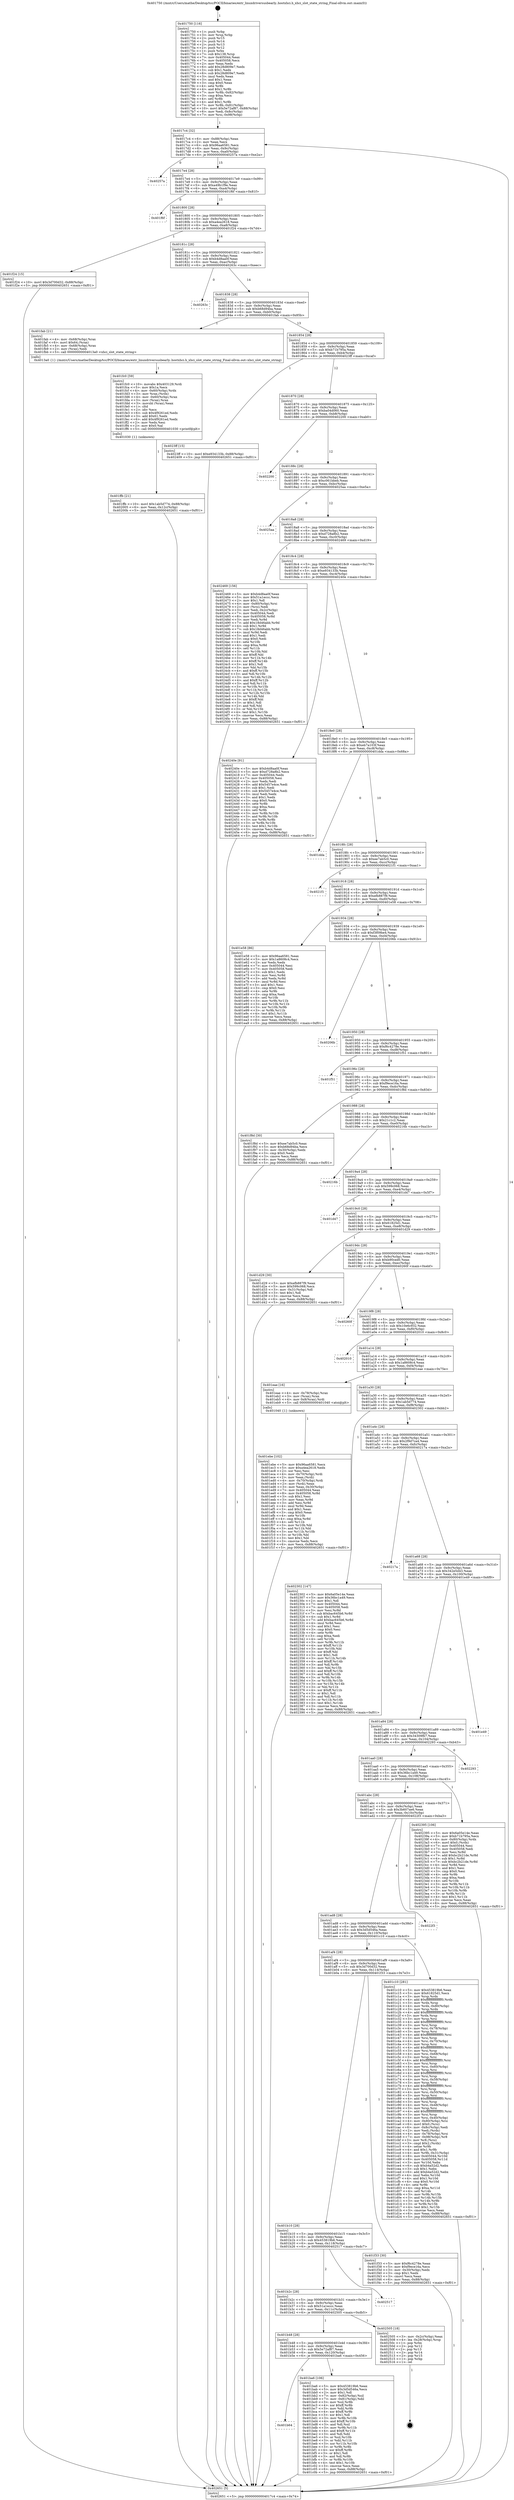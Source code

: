 digraph "0x401750" {
  label = "0x401750 (/mnt/c/Users/mathe/Desktop/tcc/POCII/binaries/extr_linuxdriversusbearly..hostxhci.h_xhci_slot_state_string_Final-ollvm.out::main(0))"
  labelloc = "t"
  node[shape=record]

  Entry [label="",width=0.3,height=0.3,shape=circle,fillcolor=black,style=filled]
  "0x4017c4" [label="{
     0x4017c4 [32]\l
     | [instrs]\l
     &nbsp;&nbsp;0x4017c4 \<+6\>: mov -0x88(%rbp),%eax\l
     &nbsp;&nbsp;0x4017ca \<+2\>: mov %eax,%ecx\l
     &nbsp;&nbsp;0x4017cc \<+6\>: sub $0x96aa6581,%ecx\l
     &nbsp;&nbsp;0x4017d2 \<+6\>: mov %eax,-0x9c(%rbp)\l
     &nbsp;&nbsp;0x4017d8 \<+6\>: mov %ecx,-0xa0(%rbp)\l
     &nbsp;&nbsp;0x4017de \<+6\>: je 000000000040257a \<main+0xe2a\>\l
  }"]
  "0x40257a" [label="{
     0x40257a\l
  }", style=dashed]
  "0x4017e4" [label="{
     0x4017e4 [28]\l
     | [instrs]\l
     &nbsp;&nbsp;0x4017e4 \<+5\>: jmp 00000000004017e9 \<main+0x99\>\l
     &nbsp;&nbsp;0x4017e9 \<+6\>: mov -0x9c(%rbp),%eax\l
     &nbsp;&nbsp;0x4017ef \<+5\>: sub $0xa49b1f9e,%eax\l
     &nbsp;&nbsp;0x4017f4 \<+6\>: mov %eax,-0xa4(%rbp)\l
     &nbsp;&nbsp;0x4017fa \<+6\>: je 0000000000401f6f \<main+0x81f\>\l
  }"]
  Exit [label="",width=0.3,height=0.3,shape=circle,fillcolor=black,style=filled,peripheries=2]
  "0x401f6f" [label="{
     0x401f6f\l
  }", style=dashed]
  "0x401800" [label="{
     0x401800 [28]\l
     | [instrs]\l
     &nbsp;&nbsp;0x401800 \<+5\>: jmp 0000000000401805 \<main+0xb5\>\l
     &nbsp;&nbsp;0x401805 \<+6\>: mov -0x9c(%rbp),%eax\l
     &nbsp;&nbsp;0x40180b \<+5\>: sub $0xa4ea2618,%eax\l
     &nbsp;&nbsp;0x401810 \<+6\>: mov %eax,-0xa8(%rbp)\l
     &nbsp;&nbsp;0x401816 \<+6\>: je 0000000000401f24 \<main+0x7d4\>\l
  }"]
  "0x401ffb" [label="{
     0x401ffb [21]\l
     | [instrs]\l
     &nbsp;&nbsp;0x401ffb \<+10\>: movl $0x1ab5d774,-0x88(%rbp)\l
     &nbsp;&nbsp;0x402005 \<+6\>: mov %eax,-0x12c(%rbp)\l
     &nbsp;&nbsp;0x40200b \<+5\>: jmp 0000000000402651 \<main+0xf01\>\l
  }"]
  "0x401f24" [label="{
     0x401f24 [15]\l
     | [instrs]\l
     &nbsp;&nbsp;0x401f24 \<+10\>: movl $0x3d700d32,-0x88(%rbp)\l
     &nbsp;&nbsp;0x401f2e \<+5\>: jmp 0000000000402651 \<main+0xf01\>\l
  }"]
  "0x40181c" [label="{
     0x40181c [28]\l
     | [instrs]\l
     &nbsp;&nbsp;0x40181c \<+5\>: jmp 0000000000401821 \<main+0xd1\>\l
     &nbsp;&nbsp;0x401821 \<+6\>: mov -0x9c(%rbp),%eax\l
     &nbsp;&nbsp;0x401827 \<+5\>: sub $0xb4d8aa0f,%eax\l
     &nbsp;&nbsp;0x40182c \<+6\>: mov %eax,-0xac(%rbp)\l
     &nbsp;&nbsp;0x401832 \<+6\>: je 000000000040263c \<main+0xeec\>\l
  }"]
  "0x401fc0" [label="{
     0x401fc0 [59]\l
     | [instrs]\l
     &nbsp;&nbsp;0x401fc0 \<+10\>: movabs $0x403129,%rdi\l
     &nbsp;&nbsp;0x401fca \<+5\>: mov $0x1a,%ecx\l
     &nbsp;&nbsp;0x401fcf \<+4\>: mov -0x60(%rbp),%rdx\l
     &nbsp;&nbsp;0x401fd3 \<+3\>: mov %rax,(%rdx)\l
     &nbsp;&nbsp;0x401fd6 \<+4\>: mov -0x60(%rbp),%rax\l
     &nbsp;&nbsp;0x401fda \<+3\>: mov (%rax),%rax\l
     &nbsp;&nbsp;0x401fdd \<+3\>: movsbl (%rax),%eax\l
     &nbsp;&nbsp;0x401fe0 \<+1\>: cltd\l
     &nbsp;&nbsp;0x401fe1 \<+2\>: idiv %ecx\l
     &nbsp;&nbsp;0x401fe3 \<+6\>: sub $0x4f9261ed,%edx\l
     &nbsp;&nbsp;0x401fe9 \<+3\>: add $0x61,%edx\l
     &nbsp;&nbsp;0x401fec \<+6\>: add $0x4f9261ed,%edx\l
     &nbsp;&nbsp;0x401ff2 \<+2\>: mov %edx,%esi\l
     &nbsp;&nbsp;0x401ff4 \<+2\>: mov $0x0,%al\l
     &nbsp;&nbsp;0x401ff6 \<+5\>: call 0000000000401030 \<printf@plt\>\l
     | [calls]\l
     &nbsp;&nbsp;0x401030 \{1\} (unknown)\l
  }"]
  "0x40263c" [label="{
     0x40263c\l
  }", style=dashed]
  "0x401838" [label="{
     0x401838 [28]\l
     | [instrs]\l
     &nbsp;&nbsp;0x401838 \<+5\>: jmp 000000000040183d \<main+0xed\>\l
     &nbsp;&nbsp;0x40183d \<+6\>: mov -0x9c(%rbp),%eax\l
     &nbsp;&nbsp;0x401843 \<+5\>: sub $0xb68d94ba,%eax\l
     &nbsp;&nbsp;0x401848 \<+6\>: mov %eax,-0xb0(%rbp)\l
     &nbsp;&nbsp;0x40184e \<+6\>: je 0000000000401fab \<main+0x85b\>\l
  }"]
  "0x401ebe" [label="{
     0x401ebe [102]\l
     | [instrs]\l
     &nbsp;&nbsp;0x401ebe \<+5\>: mov $0x96aa6581,%ecx\l
     &nbsp;&nbsp;0x401ec3 \<+5\>: mov $0xa4ea2618,%edx\l
     &nbsp;&nbsp;0x401ec8 \<+2\>: xor %esi,%esi\l
     &nbsp;&nbsp;0x401eca \<+4\>: mov -0x70(%rbp),%rdi\l
     &nbsp;&nbsp;0x401ece \<+2\>: mov %eax,(%rdi)\l
     &nbsp;&nbsp;0x401ed0 \<+4\>: mov -0x70(%rbp),%rdi\l
     &nbsp;&nbsp;0x401ed4 \<+2\>: mov (%rdi),%eax\l
     &nbsp;&nbsp;0x401ed6 \<+3\>: mov %eax,-0x30(%rbp)\l
     &nbsp;&nbsp;0x401ed9 \<+7\>: mov 0x405044,%eax\l
     &nbsp;&nbsp;0x401ee0 \<+8\>: mov 0x405058,%r8d\l
     &nbsp;&nbsp;0x401ee8 \<+3\>: sub $0x1,%esi\l
     &nbsp;&nbsp;0x401eeb \<+3\>: mov %eax,%r9d\l
     &nbsp;&nbsp;0x401eee \<+3\>: add %esi,%r9d\l
     &nbsp;&nbsp;0x401ef1 \<+4\>: imul %r9d,%eax\l
     &nbsp;&nbsp;0x401ef5 \<+3\>: and $0x1,%eax\l
     &nbsp;&nbsp;0x401ef8 \<+3\>: cmp $0x0,%eax\l
     &nbsp;&nbsp;0x401efb \<+4\>: sete %r10b\l
     &nbsp;&nbsp;0x401eff \<+4\>: cmp $0xa,%r8d\l
     &nbsp;&nbsp;0x401f03 \<+4\>: setl %r11b\l
     &nbsp;&nbsp;0x401f07 \<+3\>: mov %r10b,%bl\l
     &nbsp;&nbsp;0x401f0a \<+3\>: and %r11b,%bl\l
     &nbsp;&nbsp;0x401f0d \<+3\>: xor %r11b,%r10b\l
     &nbsp;&nbsp;0x401f10 \<+3\>: or %r10b,%bl\l
     &nbsp;&nbsp;0x401f13 \<+3\>: test $0x1,%bl\l
     &nbsp;&nbsp;0x401f16 \<+3\>: cmovne %edx,%ecx\l
     &nbsp;&nbsp;0x401f19 \<+6\>: mov %ecx,-0x88(%rbp)\l
     &nbsp;&nbsp;0x401f1f \<+5\>: jmp 0000000000402651 \<main+0xf01\>\l
  }"]
  "0x401fab" [label="{
     0x401fab [21]\l
     | [instrs]\l
     &nbsp;&nbsp;0x401fab \<+4\>: mov -0x68(%rbp),%rax\l
     &nbsp;&nbsp;0x401faf \<+6\>: movl $0x64,(%rax)\l
     &nbsp;&nbsp;0x401fb5 \<+4\>: mov -0x68(%rbp),%rax\l
     &nbsp;&nbsp;0x401fb9 \<+2\>: mov (%rax),%edi\l
     &nbsp;&nbsp;0x401fbb \<+5\>: call 00000000004013a0 \<xhci_slot_state_string\>\l
     | [calls]\l
     &nbsp;&nbsp;0x4013a0 \{1\} (/mnt/c/Users/mathe/Desktop/tcc/POCII/binaries/extr_linuxdriversusbearly..hostxhci.h_xhci_slot_state_string_Final-ollvm.out::xhci_slot_state_string)\l
  }"]
  "0x401854" [label="{
     0x401854 [28]\l
     | [instrs]\l
     &nbsp;&nbsp;0x401854 \<+5\>: jmp 0000000000401859 \<main+0x109\>\l
     &nbsp;&nbsp;0x401859 \<+6\>: mov -0x9c(%rbp),%eax\l
     &nbsp;&nbsp;0x40185f \<+5\>: sub $0xb71b795a,%eax\l
     &nbsp;&nbsp;0x401864 \<+6\>: mov %eax,-0xb4(%rbp)\l
     &nbsp;&nbsp;0x40186a \<+6\>: je 00000000004023ff \<main+0xcaf\>\l
  }"]
  "0x401750" [label="{
     0x401750 [116]\l
     | [instrs]\l
     &nbsp;&nbsp;0x401750 \<+1\>: push %rbp\l
     &nbsp;&nbsp;0x401751 \<+3\>: mov %rsp,%rbp\l
     &nbsp;&nbsp;0x401754 \<+2\>: push %r15\l
     &nbsp;&nbsp;0x401756 \<+2\>: push %r14\l
     &nbsp;&nbsp;0x401758 \<+2\>: push %r13\l
     &nbsp;&nbsp;0x40175a \<+2\>: push %r12\l
     &nbsp;&nbsp;0x40175c \<+1\>: push %rbx\l
     &nbsp;&nbsp;0x40175d \<+7\>: sub $0x138,%rsp\l
     &nbsp;&nbsp;0x401764 \<+7\>: mov 0x405044,%eax\l
     &nbsp;&nbsp;0x40176b \<+7\>: mov 0x405058,%ecx\l
     &nbsp;&nbsp;0x401772 \<+2\>: mov %eax,%edx\l
     &nbsp;&nbsp;0x401774 \<+6\>: add $0x28d809e7,%edx\l
     &nbsp;&nbsp;0x40177a \<+3\>: sub $0x1,%edx\l
     &nbsp;&nbsp;0x40177d \<+6\>: sub $0x28d809e7,%edx\l
     &nbsp;&nbsp;0x401783 \<+3\>: imul %edx,%eax\l
     &nbsp;&nbsp;0x401786 \<+3\>: and $0x1,%eax\l
     &nbsp;&nbsp;0x401789 \<+3\>: cmp $0x0,%eax\l
     &nbsp;&nbsp;0x40178c \<+4\>: sete %r8b\l
     &nbsp;&nbsp;0x401790 \<+4\>: and $0x1,%r8b\l
     &nbsp;&nbsp;0x401794 \<+7\>: mov %r8b,-0x82(%rbp)\l
     &nbsp;&nbsp;0x40179b \<+3\>: cmp $0xa,%ecx\l
     &nbsp;&nbsp;0x40179e \<+4\>: setl %r8b\l
     &nbsp;&nbsp;0x4017a2 \<+4\>: and $0x1,%r8b\l
     &nbsp;&nbsp;0x4017a6 \<+7\>: mov %r8b,-0x81(%rbp)\l
     &nbsp;&nbsp;0x4017ad \<+10\>: movl $0x5e72af87,-0x88(%rbp)\l
     &nbsp;&nbsp;0x4017b7 \<+6\>: mov %edi,-0x8c(%rbp)\l
     &nbsp;&nbsp;0x4017bd \<+7\>: mov %rsi,-0x98(%rbp)\l
  }"]
  "0x4023ff" [label="{
     0x4023ff [15]\l
     | [instrs]\l
     &nbsp;&nbsp;0x4023ff \<+10\>: movl $0xe934133b,-0x88(%rbp)\l
     &nbsp;&nbsp;0x402409 \<+5\>: jmp 0000000000402651 \<main+0xf01\>\l
  }"]
  "0x401870" [label="{
     0x401870 [28]\l
     | [instrs]\l
     &nbsp;&nbsp;0x401870 \<+5\>: jmp 0000000000401875 \<main+0x125\>\l
     &nbsp;&nbsp;0x401875 \<+6\>: mov -0x9c(%rbp),%eax\l
     &nbsp;&nbsp;0x40187b \<+5\>: sub $0xba04d060,%eax\l
     &nbsp;&nbsp;0x401880 \<+6\>: mov %eax,-0xb8(%rbp)\l
     &nbsp;&nbsp;0x401886 \<+6\>: je 0000000000402200 \<main+0xab0\>\l
  }"]
  "0x402651" [label="{
     0x402651 [5]\l
     | [instrs]\l
     &nbsp;&nbsp;0x402651 \<+5\>: jmp 00000000004017c4 \<main+0x74\>\l
  }"]
  "0x402200" [label="{
     0x402200\l
  }", style=dashed]
  "0x40188c" [label="{
     0x40188c [28]\l
     | [instrs]\l
     &nbsp;&nbsp;0x40188c \<+5\>: jmp 0000000000401891 \<main+0x141\>\l
     &nbsp;&nbsp;0x401891 \<+6\>: mov -0x9c(%rbp),%eax\l
     &nbsp;&nbsp;0x401897 \<+5\>: sub $0xc061bbeb,%eax\l
     &nbsp;&nbsp;0x40189c \<+6\>: mov %eax,-0xbc(%rbp)\l
     &nbsp;&nbsp;0x4018a2 \<+6\>: je 00000000004025aa \<main+0xe5a\>\l
  }"]
  "0x401b64" [label="{
     0x401b64\l
  }", style=dashed]
  "0x4025aa" [label="{
     0x4025aa\l
  }", style=dashed]
  "0x4018a8" [label="{
     0x4018a8 [28]\l
     | [instrs]\l
     &nbsp;&nbsp;0x4018a8 \<+5\>: jmp 00000000004018ad \<main+0x15d\>\l
     &nbsp;&nbsp;0x4018ad \<+6\>: mov -0x9c(%rbp),%eax\l
     &nbsp;&nbsp;0x4018b3 \<+5\>: sub $0xd728a8b2,%eax\l
     &nbsp;&nbsp;0x4018b8 \<+6\>: mov %eax,-0xc0(%rbp)\l
     &nbsp;&nbsp;0x4018be \<+6\>: je 0000000000402469 \<main+0xd19\>\l
  }"]
  "0x401ba6" [label="{
     0x401ba6 [106]\l
     | [instrs]\l
     &nbsp;&nbsp;0x401ba6 \<+5\>: mov $0x453819b6,%eax\l
     &nbsp;&nbsp;0x401bab \<+5\>: mov $0x3d5d546a,%ecx\l
     &nbsp;&nbsp;0x401bb0 \<+2\>: mov $0x1,%dl\l
     &nbsp;&nbsp;0x401bb2 \<+7\>: mov -0x82(%rbp),%sil\l
     &nbsp;&nbsp;0x401bb9 \<+7\>: mov -0x81(%rbp),%dil\l
     &nbsp;&nbsp;0x401bc0 \<+3\>: mov %sil,%r8b\l
     &nbsp;&nbsp;0x401bc3 \<+4\>: xor $0xff,%r8b\l
     &nbsp;&nbsp;0x401bc7 \<+3\>: mov %dil,%r9b\l
     &nbsp;&nbsp;0x401bca \<+4\>: xor $0xff,%r9b\l
     &nbsp;&nbsp;0x401bce \<+3\>: xor $0x1,%dl\l
     &nbsp;&nbsp;0x401bd1 \<+3\>: mov %r8b,%r10b\l
     &nbsp;&nbsp;0x401bd4 \<+4\>: and $0xff,%r10b\l
     &nbsp;&nbsp;0x401bd8 \<+3\>: and %dl,%sil\l
     &nbsp;&nbsp;0x401bdb \<+3\>: mov %r9b,%r11b\l
     &nbsp;&nbsp;0x401bde \<+4\>: and $0xff,%r11b\l
     &nbsp;&nbsp;0x401be2 \<+3\>: and %dl,%dil\l
     &nbsp;&nbsp;0x401be5 \<+3\>: or %sil,%r10b\l
     &nbsp;&nbsp;0x401be8 \<+3\>: or %dil,%r11b\l
     &nbsp;&nbsp;0x401beb \<+3\>: xor %r11b,%r10b\l
     &nbsp;&nbsp;0x401bee \<+3\>: or %r9b,%r8b\l
     &nbsp;&nbsp;0x401bf1 \<+4\>: xor $0xff,%r8b\l
     &nbsp;&nbsp;0x401bf5 \<+3\>: or $0x1,%dl\l
     &nbsp;&nbsp;0x401bf8 \<+3\>: and %dl,%r8b\l
     &nbsp;&nbsp;0x401bfb \<+3\>: or %r8b,%r10b\l
     &nbsp;&nbsp;0x401bfe \<+4\>: test $0x1,%r10b\l
     &nbsp;&nbsp;0x401c02 \<+3\>: cmovne %ecx,%eax\l
     &nbsp;&nbsp;0x401c05 \<+6\>: mov %eax,-0x88(%rbp)\l
     &nbsp;&nbsp;0x401c0b \<+5\>: jmp 0000000000402651 \<main+0xf01\>\l
  }"]
  "0x402469" [label="{
     0x402469 [156]\l
     | [instrs]\l
     &nbsp;&nbsp;0x402469 \<+5\>: mov $0xb4d8aa0f,%eax\l
     &nbsp;&nbsp;0x40246e \<+5\>: mov $0x51a1eccc,%ecx\l
     &nbsp;&nbsp;0x402473 \<+2\>: mov $0x1,%dl\l
     &nbsp;&nbsp;0x402475 \<+4\>: mov -0x80(%rbp),%rsi\l
     &nbsp;&nbsp;0x402479 \<+2\>: mov (%rsi),%edi\l
     &nbsp;&nbsp;0x40247b \<+3\>: mov %edi,-0x2c(%rbp)\l
     &nbsp;&nbsp;0x40247e \<+7\>: mov 0x405044,%edi\l
     &nbsp;&nbsp;0x402485 \<+8\>: mov 0x405058,%r8d\l
     &nbsp;&nbsp;0x40248d \<+3\>: mov %edi,%r9d\l
     &nbsp;&nbsp;0x402490 \<+7\>: add $0x18d46abb,%r9d\l
     &nbsp;&nbsp;0x402497 \<+4\>: sub $0x1,%r9d\l
     &nbsp;&nbsp;0x40249b \<+7\>: sub $0x18d46abb,%r9d\l
     &nbsp;&nbsp;0x4024a2 \<+4\>: imul %r9d,%edi\l
     &nbsp;&nbsp;0x4024a6 \<+3\>: and $0x1,%edi\l
     &nbsp;&nbsp;0x4024a9 \<+3\>: cmp $0x0,%edi\l
     &nbsp;&nbsp;0x4024ac \<+4\>: sete %r10b\l
     &nbsp;&nbsp;0x4024b0 \<+4\>: cmp $0xa,%r8d\l
     &nbsp;&nbsp;0x4024b4 \<+4\>: setl %r11b\l
     &nbsp;&nbsp;0x4024b8 \<+3\>: mov %r10b,%bl\l
     &nbsp;&nbsp;0x4024bb \<+3\>: xor $0xff,%bl\l
     &nbsp;&nbsp;0x4024be \<+3\>: mov %r11b,%r14b\l
     &nbsp;&nbsp;0x4024c1 \<+4\>: xor $0xff,%r14b\l
     &nbsp;&nbsp;0x4024c5 \<+3\>: xor $0x1,%dl\l
     &nbsp;&nbsp;0x4024c8 \<+3\>: mov %bl,%r15b\l
     &nbsp;&nbsp;0x4024cb \<+4\>: and $0xff,%r15b\l
     &nbsp;&nbsp;0x4024cf \<+3\>: and %dl,%r10b\l
     &nbsp;&nbsp;0x4024d2 \<+3\>: mov %r14b,%r12b\l
     &nbsp;&nbsp;0x4024d5 \<+4\>: and $0xff,%r12b\l
     &nbsp;&nbsp;0x4024d9 \<+3\>: and %dl,%r11b\l
     &nbsp;&nbsp;0x4024dc \<+3\>: or %r10b,%r15b\l
     &nbsp;&nbsp;0x4024df \<+3\>: or %r11b,%r12b\l
     &nbsp;&nbsp;0x4024e2 \<+3\>: xor %r12b,%r15b\l
     &nbsp;&nbsp;0x4024e5 \<+3\>: or %r14b,%bl\l
     &nbsp;&nbsp;0x4024e8 \<+3\>: xor $0xff,%bl\l
     &nbsp;&nbsp;0x4024eb \<+3\>: or $0x1,%dl\l
     &nbsp;&nbsp;0x4024ee \<+2\>: and %dl,%bl\l
     &nbsp;&nbsp;0x4024f0 \<+3\>: or %bl,%r15b\l
     &nbsp;&nbsp;0x4024f3 \<+4\>: test $0x1,%r15b\l
     &nbsp;&nbsp;0x4024f7 \<+3\>: cmovne %ecx,%eax\l
     &nbsp;&nbsp;0x4024fa \<+6\>: mov %eax,-0x88(%rbp)\l
     &nbsp;&nbsp;0x402500 \<+5\>: jmp 0000000000402651 \<main+0xf01\>\l
  }"]
  "0x4018c4" [label="{
     0x4018c4 [28]\l
     | [instrs]\l
     &nbsp;&nbsp;0x4018c4 \<+5\>: jmp 00000000004018c9 \<main+0x179\>\l
     &nbsp;&nbsp;0x4018c9 \<+6\>: mov -0x9c(%rbp),%eax\l
     &nbsp;&nbsp;0x4018cf \<+5\>: sub $0xe934133b,%eax\l
     &nbsp;&nbsp;0x4018d4 \<+6\>: mov %eax,-0xc4(%rbp)\l
     &nbsp;&nbsp;0x4018da \<+6\>: je 000000000040240e \<main+0xcbe\>\l
  }"]
  "0x401b48" [label="{
     0x401b48 [28]\l
     | [instrs]\l
     &nbsp;&nbsp;0x401b48 \<+5\>: jmp 0000000000401b4d \<main+0x3fd\>\l
     &nbsp;&nbsp;0x401b4d \<+6\>: mov -0x9c(%rbp),%eax\l
     &nbsp;&nbsp;0x401b53 \<+5\>: sub $0x5e72af87,%eax\l
     &nbsp;&nbsp;0x401b58 \<+6\>: mov %eax,-0x120(%rbp)\l
     &nbsp;&nbsp;0x401b5e \<+6\>: je 0000000000401ba6 \<main+0x456\>\l
  }"]
  "0x40240e" [label="{
     0x40240e [91]\l
     | [instrs]\l
     &nbsp;&nbsp;0x40240e \<+5\>: mov $0xb4d8aa0f,%eax\l
     &nbsp;&nbsp;0x402413 \<+5\>: mov $0xd728a8b2,%ecx\l
     &nbsp;&nbsp;0x402418 \<+7\>: mov 0x405044,%edx\l
     &nbsp;&nbsp;0x40241f \<+7\>: mov 0x405058,%esi\l
     &nbsp;&nbsp;0x402426 \<+2\>: mov %edx,%edi\l
     &nbsp;&nbsp;0x402428 \<+6\>: add $0x5457e4ce,%edi\l
     &nbsp;&nbsp;0x40242e \<+3\>: sub $0x1,%edi\l
     &nbsp;&nbsp;0x402431 \<+6\>: sub $0x5457e4ce,%edi\l
     &nbsp;&nbsp;0x402437 \<+3\>: imul %edi,%edx\l
     &nbsp;&nbsp;0x40243a \<+3\>: and $0x1,%edx\l
     &nbsp;&nbsp;0x40243d \<+3\>: cmp $0x0,%edx\l
     &nbsp;&nbsp;0x402440 \<+4\>: sete %r8b\l
     &nbsp;&nbsp;0x402444 \<+3\>: cmp $0xa,%esi\l
     &nbsp;&nbsp;0x402447 \<+4\>: setl %r9b\l
     &nbsp;&nbsp;0x40244b \<+3\>: mov %r8b,%r10b\l
     &nbsp;&nbsp;0x40244e \<+3\>: and %r9b,%r10b\l
     &nbsp;&nbsp;0x402451 \<+3\>: xor %r9b,%r8b\l
     &nbsp;&nbsp;0x402454 \<+3\>: or %r8b,%r10b\l
     &nbsp;&nbsp;0x402457 \<+4\>: test $0x1,%r10b\l
     &nbsp;&nbsp;0x40245b \<+3\>: cmovne %ecx,%eax\l
     &nbsp;&nbsp;0x40245e \<+6\>: mov %eax,-0x88(%rbp)\l
     &nbsp;&nbsp;0x402464 \<+5\>: jmp 0000000000402651 \<main+0xf01\>\l
  }"]
  "0x4018e0" [label="{
     0x4018e0 [28]\l
     | [instrs]\l
     &nbsp;&nbsp;0x4018e0 \<+5\>: jmp 00000000004018e5 \<main+0x195\>\l
     &nbsp;&nbsp;0x4018e5 \<+6\>: mov -0x9c(%rbp),%eax\l
     &nbsp;&nbsp;0x4018eb \<+5\>: sub $0xeb7a103f,%eax\l
     &nbsp;&nbsp;0x4018f0 \<+6\>: mov %eax,-0xc8(%rbp)\l
     &nbsp;&nbsp;0x4018f6 \<+6\>: je 0000000000401dda \<main+0x68a\>\l
  }"]
  "0x402505" [label="{
     0x402505 [18]\l
     | [instrs]\l
     &nbsp;&nbsp;0x402505 \<+3\>: mov -0x2c(%rbp),%eax\l
     &nbsp;&nbsp;0x402508 \<+4\>: lea -0x28(%rbp),%rsp\l
     &nbsp;&nbsp;0x40250c \<+1\>: pop %rbx\l
     &nbsp;&nbsp;0x40250d \<+2\>: pop %r12\l
     &nbsp;&nbsp;0x40250f \<+2\>: pop %r13\l
     &nbsp;&nbsp;0x402511 \<+2\>: pop %r14\l
     &nbsp;&nbsp;0x402513 \<+2\>: pop %r15\l
     &nbsp;&nbsp;0x402515 \<+1\>: pop %rbp\l
     &nbsp;&nbsp;0x402516 \<+1\>: ret\l
  }"]
  "0x401dda" [label="{
     0x401dda\l
  }", style=dashed]
  "0x4018fc" [label="{
     0x4018fc [28]\l
     | [instrs]\l
     &nbsp;&nbsp;0x4018fc \<+5\>: jmp 0000000000401901 \<main+0x1b1\>\l
     &nbsp;&nbsp;0x401901 \<+6\>: mov -0x9c(%rbp),%eax\l
     &nbsp;&nbsp;0x401907 \<+5\>: sub $0xee7ab5c0,%eax\l
     &nbsp;&nbsp;0x40190c \<+6\>: mov %eax,-0xcc(%rbp)\l
     &nbsp;&nbsp;0x401912 \<+6\>: je 00000000004021f1 \<main+0xaa1\>\l
  }"]
  "0x401b2c" [label="{
     0x401b2c [28]\l
     | [instrs]\l
     &nbsp;&nbsp;0x401b2c \<+5\>: jmp 0000000000401b31 \<main+0x3e1\>\l
     &nbsp;&nbsp;0x401b31 \<+6\>: mov -0x9c(%rbp),%eax\l
     &nbsp;&nbsp;0x401b37 \<+5\>: sub $0x51a1eccc,%eax\l
     &nbsp;&nbsp;0x401b3c \<+6\>: mov %eax,-0x11c(%rbp)\l
     &nbsp;&nbsp;0x401b42 \<+6\>: je 0000000000402505 \<main+0xdb5\>\l
  }"]
  "0x4021f1" [label="{
     0x4021f1\l
  }", style=dashed]
  "0x401918" [label="{
     0x401918 [28]\l
     | [instrs]\l
     &nbsp;&nbsp;0x401918 \<+5\>: jmp 000000000040191d \<main+0x1cd\>\l
     &nbsp;&nbsp;0x40191d \<+6\>: mov -0x9c(%rbp),%eax\l
     &nbsp;&nbsp;0x401923 \<+5\>: sub $0xefb887f9,%eax\l
     &nbsp;&nbsp;0x401928 \<+6\>: mov %eax,-0xd0(%rbp)\l
     &nbsp;&nbsp;0x40192e \<+6\>: je 0000000000401e58 \<main+0x708\>\l
  }"]
  "0x402517" [label="{
     0x402517\l
  }", style=dashed]
  "0x401e58" [label="{
     0x401e58 [86]\l
     | [instrs]\l
     &nbsp;&nbsp;0x401e58 \<+5\>: mov $0x96aa6581,%eax\l
     &nbsp;&nbsp;0x401e5d \<+5\>: mov $0x1a8608c4,%ecx\l
     &nbsp;&nbsp;0x401e62 \<+2\>: xor %edx,%edx\l
     &nbsp;&nbsp;0x401e64 \<+7\>: mov 0x405044,%esi\l
     &nbsp;&nbsp;0x401e6b \<+7\>: mov 0x405058,%edi\l
     &nbsp;&nbsp;0x401e72 \<+3\>: sub $0x1,%edx\l
     &nbsp;&nbsp;0x401e75 \<+3\>: mov %esi,%r8d\l
     &nbsp;&nbsp;0x401e78 \<+3\>: add %edx,%r8d\l
     &nbsp;&nbsp;0x401e7b \<+4\>: imul %r8d,%esi\l
     &nbsp;&nbsp;0x401e7f \<+3\>: and $0x1,%esi\l
     &nbsp;&nbsp;0x401e82 \<+3\>: cmp $0x0,%esi\l
     &nbsp;&nbsp;0x401e85 \<+4\>: sete %r9b\l
     &nbsp;&nbsp;0x401e89 \<+3\>: cmp $0xa,%edi\l
     &nbsp;&nbsp;0x401e8c \<+4\>: setl %r10b\l
     &nbsp;&nbsp;0x401e90 \<+3\>: mov %r9b,%r11b\l
     &nbsp;&nbsp;0x401e93 \<+3\>: and %r10b,%r11b\l
     &nbsp;&nbsp;0x401e96 \<+3\>: xor %r10b,%r9b\l
     &nbsp;&nbsp;0x401e99 \<+3\>: or %r9b,%r11b\l
     &nbsp;&nbsp;0x401e9c \<+4\>: test $0x1,%r11b\l
     &nbsp;&nbsp;0x401ea0 \<+3\>: cmovne %ecx,%eax\l
     &nbsp;&nbsp;0x401ea3 \<+6\>: mov %eax,-0x88(%rbp)\l
     &nbsp;&nbsp;0x401ea9 \<+5\>: jmp 0000000000402651 \<main+0xf01\>\l
  }"]
  "0x401934" [label="{
     0x401934 [28]\l
     | [instrs]\l
     &nbsp;&nbsp;0x401934 \<+5\>: jmp 0000000000401939 \<main+0x1e9\>\l
     &nbsp;&nbsp;0x401939 \<+6\>: mov -0x9c(%rbp),%eax\l
     &nbsp;&nbsp;0x40193f \<+5\>: sub $0xf3f09be4,%eax\l
     &nbsp;&nbsp;0x401944 \<+6\>: mov %eax,-0xd4(%rbp)\l
     &nbsp;&nbsp;0x40194a \<+6\>: je 000000000040206b \<main+0x91b\>\l
  }"]
  "0x401b10" [label="{
     0x401b10 [28]\l
     | [instrs]\l
     &nbsp;&nbsp;0x401b10 \<+5\>: jmp 0000000000401b15 \<main+0x3c5\>\l
     &nbsp;&nbsp;0x401b15 \<+6\>: mov -0x9c(%rbp),%eax\l
     &nbsp;&nbsp;0x401b1b \<+5\>: sub $0x453819b6,%eax\l
     &nbsp;&nbsp;0x401b20 \<+6\>: mov %eax,-0x118(%rbp)\l
     &nbsp;&nbsp;0x401b26 \<+6\>: je 0000000000402517 \<main+0xdc7\>\l
  }"]
  "0x40206b" [label="{
     0x40206b\l
  }", style=dashed]
  "0x401950" [label="{
     0x401950 [28]\l
     | [instrs]\l
     &nbsp;&nbsp;0x401950 \<+5\>: jmp 0000000000401955 \<main+0x205\>\l
     &nbsp;&nbsp;0x401955 \<+6\>: mov -0x9c(%rbp),%eax\l
     &nbsp;&nbsp;0x40195b \<+5\>: sub $0xf6c4278e,%eax\l
     &nbsp;&nbsp;0x401960 \<+6\>: mov %eax,-0xd8(%rbp)\l
     &nbsp;&nbsp;0x401966 \<+6\>: je 0000000000401f51 \<main+0x801\>\l
  }"]
  "0x401f33" [label="{
     0x401f33 [30]\l
     | [instrs]\l
     &nbsp;&nbsp;0x401f33 \<+5\>: mov $0xf6c4278e,%eax\l
     &nbsp;&nbsp;0x401f38 \<+5\>: mov $0xf9ece16a,%ecx\l
     &nbsp;&nbsp;0x401f3d \<+3\>: mov -0x30(%rbp),%edx\l
     &nbsp;&nbsp;0x401f40 \<+3\>: cmp $0x1,%edx\l
     &nbsp;&nbsp;0x401f43 \<+3\>: cmovl %ecx,%eax\l
     &nbsp;&nbsp;0x401f46 \<+6\>: mov %eax,-0x88(%rbp)\l
     &nbsp;&nbsp;0x401f4c \<+5\>: jmp 0000000000402651 \<main+0xf01\>\l
  }"]
  "0x401f51" [label="{
     0x401f51\l
  }", style=dashed]
  "0x40196c" [label="{
     0x40196c [28]\l
     | [instrs]\l
     &nbsp;&nbsp;0x40196c \<+5\>: jmp 0000000000401971 \<main+0x221\>\l
     &nbsp;&nbsp;0x401971 \<+6\>: mov -0x9c(%rbp),%eax\l
     &nbsp;&nbsp;0x401977 \<+5\>: sub $0xf9ece16a,%eax\l
     &nbsp;&nbsp;0x40197c \<+6\>: mov %eax,-0xdc(%rbp)\l
     &nbsp;&nbsp;0x401982 \<+6\>: je 0000000000401f8d \<main+0x83d\>\l
  }"]
  "0x401af4" [label="{
     0x401af4 [28]\l
     | [instrs]\l
     &nbsp;&nbsp;0x401af4 \<+5\>: jmp 0000000000401af9 \<main+0x3a9\>\l
     &nbsp;&nbsp;0x401af9 \<+6\>: mov -0x9c(%rbp),%eax\l
     &nbsp;&nbsp;0x401aff \<+5\>: sub $0x3d700d32,%eax\l
     &nbsp;&nbsp;0x401b04 \<+6\>: mov %eax,-0x114(%rbp)\l
     &nbsp;&nbsp;0x401b0a \<+6\>: je 0000000000401f33 \<main+0x7e3\>\l
  }"]
  "0x401f8d" [label="{
     0x401f8d [30]\l
     | [instrs]\l
     &nbsp;&nbsp;0x401f8d \<+5\>: mov $0xee7ab5c0,%eax\l
     &nbsp;&nbsp;0x401f92 \<+5\>: mov $0xb68d94ba,%ecx\l
     &nbsp;&nbsp;0x401f97 \<+3\>: mov -0x30(%rbp),%edx\l
     &nbsp;&nbsp;0x401f9a \<+3\>: cmp $0x0,%edx\l
     &nbsp;&nbsp;0x401f9d \<+3\>: cmove %ecx,%eax\l
     &nbsp;&nbsp;0x401fa0 \<+6\>: mov %eax,-0x88(%rbp)\l
     &nbsp;&nbsp;0x401fa6 \<+5\>: jmp 0000000000402651 \<main+0xf01\>\l
  }"]
  "0x401988" [label="{
     0x401988 [28]\l
     | [instrs]\l
     &nbsp;&nbsp;0x401988 \<+5\>: jmp 000000000040198d \<main+0x23d\>\l
     &nbsp;&nbsp;0x40198d \<+6\>: mov -0x9c(%rbp),%eax\l
     &nbsp;&nbsp;0x401993 \<+5\>: sub $0x21c1c2,%eax\l
     &nbsp;&nbsp;0x401998 \<+6\>: mov %eax,-0xe0(%rbp)\l
     &nbsp;&nbsp;0x40199e \<+6\>: je 000000000040216b \<main+0xa1b\>\l
  }"]
  "0x401c10" [label="{
     0x401c10 [281]\l
     | [instrs]\l
     &nbsp;&nbsp;0x401c10 \<+5\>: mov $0x453819b6,%eax\l
     &nbsp;&nbsp;0x401c15 \<+5\>: mov $0x61825d1,%ecx\l
     &nbsp;&nbsp;0x401c1a \<+3\>: mov %rsp,%rdx\l
     &nbsp;&nbsp;0x401c1d \<+4\>: add $0xfffffffffffffff0,%rdx\l
     &nbsp;&nbsp;0x401c21 \<+3\>: mov %rdx,%rsp\l
     &nbsp;&nbsp;0x401c24 \<+4\>: mov %rdx,-0x80(%rbp)\l
     &nbsp;&nbsp;0x401c28 \<+3\>: mov %rsp,%rdx\l
     &nbsp;&nbsp;0x401c2b \<+4\>: add $0xfffffffffffffff0,%rdx\l
     &nbsp;&nbsp;0x401c2f \<+3\>: mov %rdx,%rsp\l
     &nbsp;&nbsp;0x401c32 \<+3\>: mov %rsp,%rsi\l
     &nbsp;&nbsp;0x401c35 \<+4\>: add $0xfffffffffffffff0,%rsi\l
     &nbsp;&nbsp;0x401c39 \<+3\>: mov %rsi,%rsp\l
     &nbsp;&nbsp;0x401c3c \<+4\>: mov %rsi,-0x78(%rbp)\l
     &nbsp;&nbsp;0x401c40 \<+3\>: mov %rsp,%rsi\l
     &nbsp;&nbsp;0x401c43 \<+4\>: add $0xfffffffffffffff0,%rsi\l
     &nbsp;&nbsp;0x401c47 \<+3\>: mov %rsi,%rsp\l
     &nbsp;&nbsp;0x401c4a \<+4\>: mov %rsi,-0x70(%rbp)\l
     &nbsp;&nbsp;0x401c4e \<+3\>: mov %rsp,%rsi\l
     &nbsp;&nbsp;0x401c51 \<+4\>: add $0xfffffffffffffff0,%rsi\l
     &nbsp;&nbsp;0x401c55 \<+3\>: mov %rsi,%rsp\l
     &nbsp;&nbsp;0x401c58 \<+4\>: mov %rsi,-0x68(%rbp)\l
     &nbsp;&nbsp;0x401c5c \<+3\>: mov %rsp,%rsi\l
     &nbsp;&nbsp;0x401c5f \<+4\>: add $0xfffffffffffffff0,%rsi\l
     &nbsp;&nbsp;0x401c63 \<+3\>: mov %rsi,%rsp\l
     &nbsp;&nbsp;0x401c66 \<+4\>: mov %rsi,-0x60(%rbp)\l
     &nbsp;&nbsp;0x401c6a \<+3\>: mov %rsp,%rsi\l
     &nbsp;&nbsp;0x401c6d \<+4\>: add $0xfffffffffffffff0,%rsi\l
     &nbsp;&nbsp;0x401c71 \<+3\>: mov %rsi,%rsp\l
     &nbsp;&nbsp;0x401c74 \<+4\>: mov %rsi,-0x58(%rbp)\l
     &nbsp;&nbsp;0x401c78 \<+3\>: mov %rsp,%rsi\l
     &nbsp;&nbsp;0x401c7b \<+4\>: add $0xfffffffffffffff0,%rsi\l
     &nbsp;&nbsp;0x401c7f \<+3\>: mov %rsi,%rsp\l
     &nbsp;&nbsp;0x401c82 \<+4\>: mov %rsi,-0x50(%rbp)\l
     &nbsp;&nbsp;0x401c86 \<+3\>: mov %rsp,%rsi\l
     &nbsp;&nbsp;0x401c89 \<+4\>: add $0xfffffffffffffff0,%rsi\l
     &nbsp;&nbsp;0x401c8d \<+3\>: mov %rsi,%rsp\l
     &nbsp;&nbsp;0x401c90 \<+4\>: mov %rsi,-0x48(%rbp)\l
     &nbsp;&nbsp;0x401c94 \<+3\>: mov %rsp,%rsi\l
     &nbsp;&nbsp;0x401c97 \<+4\>: add $0xfffffffffffffff0,%rsi\l
     &nbsp;&nbsp;0x401c9b \<+3\>: mov %rsi,%rsp\l
     &nbsp;&nbsp;0x401c9e \<+4\>: mov %rsi,-0x40(%rbp)\l
     &nbsp;&nbsp;0x401ca2 \<+4\>: mov -0x80(%rbp),%rsi\l
     &nbsp;&nbsp;0x401ca6 \<+6\>: movl $0x0,(%rsi)\l
     &nbsp;&nbsp;0x401cac \<+6\>: mov -0x8c(%rbp),%edi\l
     &nbsp;&nbsp;0x401cb2 \<+2\>: mov %edi,(%rdx)\l
     &nbsp;&nbsp;0x401cb4 \<+4\>: mov -0x78(%rbp),%rsi\l
     &nbsp;&nbsp;0x401cb8 \<+7\>: mov -0x98(%rbp),%r8\l
     &nbsp;&nbsp;0x401cbf \<+3\>: mov %r8,(%rsi)\l
     &nbsp;&nbsp;0x401cc2 \<+3\>: cmpl $0x2,(%rdx)\l
     &nbsp;&nbsp;0x401cc5 \<+4\>: setne %r9b\l
     &nbsp;&nbsp;0x401cc9 \<+4\>: and $0x1,%r9b\l
     &nbsp;&nbsp;0x401ccd \<+4\>: mov %r9b,-0x31(%rbp)\l
     &nbsp;&nbsp;0x401cd1 \<+8\>: mov 0x405044,%r10d\l
     &nbsp;&nbsp;0x401cd9 \<+8\>: mov 0x405058,%r11d\l
     &nbsp;&nbsp;0x401ce1 \<+3\>: mov %r10d,%ebx\l
     &nbsp;&nbsp;0x401ce4 \<+6\>: sub $0xb4a52d2,%ebx\l
     &nbsp;&nbsp;0x401cea \<+3\>: sub $0x1,%ebx\l
     &nbsp;&nbsp;0x401ced \<+6\>: add $0xb4a52d2,%ebx\l
     &nbsp;&nbsp;0x401cf3 \<+4\>: imul %ebx,%r10d\l
     &nbsp;&nbsp;0x401cf7 \<+4\>: and $0x1,%r10d\l
     &nbsp;&nbsp;0x401cfb \<+4\>: cmp $0x0,%r10d\l
     &nbsp;&nbsp;0x401cff \<+4\>: sete %r9b\l
     &nbsp;&nbsp;0x401d03 \<+4\>: cmp $0xa,%r11d\l
     &nbsp;&nbsp;0x401d07 \<+4\>: setl %r14b\l
     &nbsp;&nbsp;0x401d0b \<+3\>: mov %r9b,%r15b\l
     &nbsp;&nbsp;0x401d0e \<+3\>: and %r14b,%r15b\l
     &nbsp;&nbsp;0x401d11 \<+3\>: xor %r14b,%r9b\l
     &nbsp;&nbsp;0x401d14 \<+3\>: or %r9b,%r15b\l
     &nbsp;&nbsp;0x401d17 \<+4\>: test $0x1,%r15b\l
     &nbsp;&nbsp;0x401d1b \<+3\>: cmovne %ecx,%eax\l
     &nbsp;&nbsp;0x401d1e \<+6\>: mov %eax,-0x88(%rbp)\l
     &nbsp;&nbsp;0x401d24 \<+5\>: jmp 0000000000402651 \<main+0xf01\>\l
  }"]
  "0x40216b" [label="{
     0x40216b\l
  }", style=dashed]
  "0x4019a4" [label="{
     0x4019a4 [28]\l
     | [instrs]\l
     &nbsp;&nbsp;0x4019a4 \<+5\>: jmp 00000000004019a9 \<main+0x259\>\l
     &nbsp;&nbsp;0x4019a9 \<+6\>: mov -0x9c(%rbp),%eax\l
     &nbsp;&nbsp;0x4019af \<+5\>: sub $0x599c068,%eax\l
     &nbsp;&nbsp;0x4019b4 \<+6\>: mov %eax,-0xe4(%rbp)\l
     &nbsp;&nbsp;0x4019ba \<+6\>: je 0000000000401d47 \<main+0x5f7\>\l
  }"]
  "0x401ad8" [label="{
     0x401ad8 [28]\l
     | [instrs]\l
     &nbsp;&nbsp;0x401ad8 \<+5\>: jmp 0000000000401add \<main+0x38d\>\l
     &nbsp;&nbsp;0x401add \<+6\>: mov -0x9c(%rbp),%eax\l
     &nbsp;&nbsp;0x401ae3 \<+5\>: sub $0x3d5d546a,%eax\l
     &nbsp;&nbsp;0x401ae8 \<+6\>: mov %eax,-0x110(%rbp)\l
     &nbsp;&nbsp;0x401aee \<+6\>: je 0000000000401c10 \<main+0x4c0\>\l
  }"]
  "0x401d47" [label="{
     0x401d47\l
  }", style=dashed]
  "0x4019c0" [label="{
     0x4019c0 [28]\l
     | [instrs]\l
     &nbsp;&nbsp;0x4019c0 \<+5\>: jmp 00000000004019c5 \<main+0x275\>\l
     &nbsp;&nbsp;0x4019c5 \<+6\>: mov -0x9c(%rbp),%eax\l
     &nbsp;&nbsp;0x4019cb \<+5\>: sub $0x61825d1,%eax\l
     &nbsp;&nbsp;0x4019d0 \<+6\>: mov %eax,-0xe8(%rbp)\l
     &nbsp;&nbsp;0x4019d6 \<+6\>: je 0000000000401d29 \<main+0x5d9\>\l
  }"]
  "0x4022f3" [label="{
     0x4022f3\l
  }", style=dashed]
  "0x401d29" [label="{
     0x401d29 [30]\l
     | [instrs]\l
     &nbsp;&nbsp;0x401d29 \<+5\>: mov $0xefb887f9,%eax\l
     &nbsp;&nbsp;0x401d2e \<+5\>: mov $0x599c068,%ecx\l
     &nbsp;&nbsp;0x401d33 \<+3\>: mov -0x31(%rbp),%dl\l
     &nbsp;&nbsp;0x401d36 \<+3\>: test $0x1,%dl\l
     &nbsp;&nbsp;0x401d39 \<+3\>: cmovne %ecx,%eax\l
     &nbsp;&nbsp;0x401d3c \<+6\>: mov %eax,-0x88(%rbp)\l
     &nbsp;&nbsp;0x401d42 \<+5\>: jmp 0000000000402651 \<main+0xf01\>\l
  }"]
  "0x4019dc" [label="{
     0x4019dc [28]\l
     | [instrs]\l
     &nbsp;&nbsp;0x4019dc \<+5\>: jmp 00000000004019e1 \<main+0x291\>\l
     &nbsp;&nbsp;0x4019e1 \<+6\>: mov -0x9c(%rbp),%eax\l
     &nbsp;&nbsp;0x4019e7 \<+5\>: sub $0xb90ced0,%eax\l
     &nbsp;&nbsp;0x4019ec \<+6\>: mov %eax,-0xec(%rbp)\l
     &nbsp;&nbsp;0x4019f2 \<+6\>: je 000000000040260f \<main+0xebf\>\l
  }"]
  "0x401abc" [label="{
     0x401abc [28]\l
     | [instrs]\l
     &nbsp;&nbsp;0x401abc \<+5\>: jmp 0000000000401ac1 \<main+0x371\>\l
     &nbsp;&nbsp;0x401ac1 \<+6\>: mov -0x9c(%rbp),%eax\l
     &nbsp;&nbsp;0x401ac7 \<+5\>: sub $0x3b607ae6,%eax\l
     &nbsp;&nbsp;0x401acc \<+6\>: mov %eax,-0x10c(%rbp)\l
     &nbsp;&nbsp;0x401ad2 \<+6\>: je 00000000004022f3 \<main+0xba3\>\l
  }"]
  "0x40260f" [label="{
     0x40260f\l
  }", style=dashed]
  "0x4019f8" [label="{
     0x4019f8 [28]\l
     | [instrs]\l
     &nbsp;&nbsp;0x4019f8 \<+5\>: jmp 00000000004019fd \<main+0x2ad\>\l
     &nbsp;&nbsp;0x4019fd \<+6\>: mov -0x9c(%rbp),%eax\l
     &nbsp;&nbsp;0x401a03 \<+5\>: sub $0x10e6c932,%eax\l
     &nbsp;&nbsp;0x401a08 \<+6\>: mov %eax,-0xf0(%rbp)\l
     &nbsp;&nbsp;0x401a0e \<+6\>: je 0000000000402010 \<main+0x8c0\>\l
  }"]
  "0x402395" [label="{
     0x402395 [106]\l
     | [instrs]\l
     &nbsp;&nbsp;0x402395 \<+5\>: mov $0x6a05e14e,%eax\l
     &nbsp;&nbsp;0x40239a \<+5\>: mov $0xb71b795a,%ecx\l
     &nbsp;&nbsp;0x40239f \<+4\>: mov -0x80(%rbp),%rdx\l
     &nbsp;&nbsp;0x4023a3 \<+6\>: movl $0x0,(%rdx)\l
     &nbsp;&nbsp;0x4023a9 \<+7\>: mov 0x405044,%esi\l
     &nbsp;&nbsp;0x4023b0 \<+7\>: mov 0x405058,%edi\l
     &nbsp;&nbsp;0x4023b7 \<+3\>: mov %esi,%r8d\l
     &nbsp;&nbsp;0x4023ba \<+7\>: add $0xbc2b21de,%r8d\l
     &nbsp;&nbsp;0x4023c1 \<+4\>: sub $0x1,%r8d\l
     &nbsp;&nbsp;0x4023c5 \<+7\>: sub $0xbc2b21de,%r8d\l
     &nbsp;&nbsp;0x4023cc \<+4\>: imul %r8d,%esi\l
     &nbsp;&nbsp;0x4023d0 \<+3\>: and $0x1,%esi\l
     &nbsp;&nbsp;0x4023d3 \<+3\>: cmp $0x0,%esi\l
     &nbsp;&nbsp;0x4023d6 \<+4\>: sete %r9b\l
     &nbsp;&nbsp;0x4023da \<+3\>: cmp $0xa,%edi\l
     &nbsp;&nbsp;0x4023dd \<+4\>: setl %r10b\l
     &nbsp;&nbsp;0x4023e1 \<+3\>: mov %r9b,%r11b\l
     &nbsp;&nbsp;0x4023e4 \<+3\>: and %r10b,%r11b\l
     &nbsp;&nbsp;0x4023e7 \<+3\>: xor %r10b,%r9b\l
     &nbsp;&nbsp;0x4023ea \<+3\>: or %r9b,%r11b\l
     &nbsp;&nbsp;0x4023ed \<+4\>: test $0x1,%r11b\l
     &nbsp;&nbsp;0x4023f1 \<+3\>: cmovne %ecx,%eax\l
     &nbsp;&nbsp;0x4023f4 \<+6\>: mov %eax,-0x88(%rbp)\l
     &nbsp;&nbsp;0x4023fa \<+5\>: jmp 0000000000402651 \<main+0xf01\>\l
  }"]
  "0x402010" [label="{
     0x402010\l
  }", style=dashed]
  "0x401a14" [label="{
     0x401a14 [28]\l
     | [instrs]\l
     &nbsp;&nbsp;0x401a14 \<+5\>: jmp 0000000000401a19 \<main+0x2c9\>\l
     &nbsp;&nbsp;0x401a19 \<+6\>: mov -0x9c(%rbp),%eax\l
     &nbsp;&nbsp;0x401a1f \<+5\>: sub $0x1a8608c4,%eax\l
     &nbsp;&nbsp;0x401a24 \<+6\>: mov %eax,-0xf4(%rbp)\l
     &nbsp;&nbsp;0x401a2a \<+6\>: je 0000000000401eae \<main+0x75e\>\l
  }"]
  "0x401aa0" [label="{
     0x401aa0 [28]\l
     | [instrs]\l
     &nbsp;&nbsp;0x401aa0 \<+5\>: jmp 0000000000401aa5 \<main+0x355\>\l
     &nbsp;&nbsp;0x401aa5 \<+6\>: mov -0x9c(%rbp),%eax\l
     &nbsp;&nbsp;0x401aab \<+5\>: sub $0x36bc1a49,%eax\l
     &nbsp;&nbsp;0x401ab0 \<+6\>: mov %eax,-0x108(%rbp)\l
     &nbsp;&nbsp;0x401ab6 \<+6\>: je 0000000000402395 \<main+0xc45\>\l
  }"]
  "0x401eae" [label="{
     0x401eae [16]\l
     | [instrs]\l
     &nbsp;&nbsp;0x401eae \<+4\>: mov -0x78(%rbp),%rax\l
     &nbsp;&nbsp;0x401eb2 \<+3\>: mov (%rax),%rax\l
     &nbsp;&nbsp;0x401eb5 \<+4\>: mov 0x8(%rax),%rdi\l
     &nbsp;&nbsp;0x401eb9 \<+5\>: call 0000000000401040 \<atoi@plt\>\l
     | [calls]\l
     &nbsp;&nbsp;0x401040 \{1\} (unknown)\l
  }"]
  "0x401a30" [label="{
     0x401a30 [28]\l
     | [instrs]\l
     &nbsp;&nbsp;0x401a30 \<+5\>: jmp 0000000000401a35 \<main+0x2e5\>\l
     &nbsp;&nbsp;0x401a35 \<+6\>: mov -0x9c(%rbp),%eax\l
     &nbsp;&nbsp;0x401a3b \<+5\>: sub $0x1ab5d774,%eax\l
     &nbsp;&nbsp;0x401a40 \<+6\>: mov %eax,-0xf8(%rbp)\l
     &nbsp;&nbsp;0x401a46 \<+6\>: je 0000000000402302 \<main+0xbb2\>\l
  }"]
  "0x402293" [label="{
     0x402293\l
  }", style=dashed]
  "0x402302" [label="{
     0x402302 [147]\l
     | [instrs]\l
     &nbsp;&nbsp;0x402302 \<+5\>: mov $0x6a05e14e,%eax\l
     &nbsp;&nbsp;0x402307 \<+5\>: mov $0x36bc1a49,%ecx\l
     &nbsp;&nbsp;0x40230c \<+2\>: mov $0x1,%dl\l
     &nbsp;&nbsp;0x40230e \<+7\>: mov 0x405044,%esi\l
     &nbsp;&nbsp;0x402315 \<+7\>: mov 0x405058,%edi\l
     &nbsp;&nbsp;0x40231c \<+3\>: mov %esi,%r8d\l
     &nbsp;&nbsp;0x40231f \<+7\>: sub $0xbac645b6,%r8d\l
     &nbsp;&nbsp;0x402326 \<+4\>: sub $0x1,%r8d\l
     &nbsp;&nbsp;0x40232a \<+7\>: add $0xbac645b6,%r8d\l
     &nbsp;&nbsp;0x402331 \<+4\>: imul %r8d,%esi\l
     &nbsp;&nbsp;0x402335 \<+3\>: and $0x1,%esi\l
     &nbsp;&nbsp;0x402338 \<+3\>: cmp $0x0,%esi\l
     &nbsp;&nbsp;0x40233b \<+4\>: sete %r9b\l
     &nbsp;&nbsp;0x40233f \<+3\>: cmp $0xa,%edi\l
     &nbsp;&nbsp;0x402342 \<+4\>: setl %r10b\l
     &nbsp;&nbsp;0x402346 \<+3\>: mov %r9b,%r11b\l
     &nbsp;&nbsp;0x402349 \<+4\>: xor $0xff,%r11b\l
     &nbsp;&nbsp;0x40234d \<+3\>: mov %r10b,%bl\l
     &nbsp;&nbsp;0x402350 \<+3\>: xor $0xff,%bl\l
     &nbsp;&nbsp;0x402353 \<+3\>: xor $0x1,%dl\l
     &nbsp;&nbsp;0x402356 \<+3\>: mov %r11b,%r14b\l
     &nbsp;&nbsp;0x402359 \<+4\>: and $0xff,%r14b\l
     &nbsp;&nbsp;0x40235d \<+3\>: and %dl,%r9b\l
     &nbsp;&nbsp;0x402360 \<+3\>: mov %bl,%r15b\l
     &nbsp;&nbsp;0x402363 \<+4\>: and $0xff,%r15b\l
     &nbsp;&nbsp;0x402367 \<+3\>: and %dl,%r10b\l
     &nbsp;&nbsp;0x40236a \<+3\>: or %r9b,%r14b\l
     &nbsp;&nbsp;0x40236d \<+3\>: or %r10b,%r15b\l
     &nbsp;&nbsp;0x402370 \<+3\>: xor %r15b,%r14b\l
     &nbsp;&nbsp;0x402373 \<+3\>: or %bl,%r11b\l
     &nbsp;&nbsp;0x402376 \<+4\>: xor $0xff,%r11b\l
     &nbsp;&nbsp;0x40237a \<+3\>: or $0x1,%dl\l
     &nbsp;&nbsp;0x40237d \<+3\>: and %dl,%r11b\l
     &nbsp;&nbsp;0x402380 \<+3\>: or %r11b,%r14b\l
     &nbsp;&nbsp;0x402383 \<+4\>: test $0x1,%r14b\l
     &nbsp;&nbsp;0x402387 \<+3\>: cmovne %ecx,%eax\l
     &nbsp;&nbsp;0x40238a \<+6\>: mov %eax,-0x88(%rbp)\l
     &nbsp;&nbsp;0x402390 \<+5\>: jmp 0000000000402651 \<main+0xf01\>\l
  }"]
  "0x401a4c" [label="{
     0x401a4c [28]\l
     | [instrs]\l
     &nbsp;&nbsp;0x401a4c \<+5\>: jmp 0000000000401a51 \<main+0x301\>\l
     &nbsp;&nbsp;0x401a51 \<+6\>: mov -0x9c(%rbp),%eax\l
     &nbsp;&nbsp;0x401a57 \<+5\>: sub $0x2f9d7ca4,%eax\l
     &nbsp;&nbsp;0x401a5c \<+6\>: mov %eax,-0xfc(%rbp)\l
     &nbsp;&nbsp;0x401a62 \<+6\>: je 000000000040217a \<main+0xa2a\>\l
  }"]
  "0x401a84" [label="{
     0x401a84 [28]\l
     | [instrs]\l
     &nbsp;&nbsp;0x401a84 \<+5\>: jmp 0000000000401a89 \<main+0x339\>\l
     &nbsp;&nbsp;0x401a89 \<+6\>: mov -0x9c(%rbp),%eax\l
     &nbsp;&nbsp;0x401a8f \<+5\>: sub $0x34309fb7,%eax\l
     &nbsp;&nbsp;0x401a94 \<+6\>: mov %eax,-0x104(%rbp)\l
     &nbsp;&nbsp;0x401a9a \<+6\>: je 0000000000402293 \<main+0xb43\>\l
  }"]
  "0x40217a" [label="{
     0x40217a\l
  }", style=dashed]
  "0x401a68" [label="{
     0x401a68 [28]\l
     | [instrs]\l
     &nbsp;&nbsp;0x401a68 \<+5\>: jmp 0000000000401a6d \<main+0x31d\>\l
     &nbsp;&nbsp;0x401a6d \<+6\>: mov -0x9c(%rbp),%eax\l
     &nbsp;&nbsp;0x401a73 \<+5\>: sub $0x342e5d43,%eax\l
     &nbsp;&nbsp;0x401a78 \<+6\>: mov %eax,-0x100(%rbp)\l
     &nbsp;&nbsp;0x401a7e \<+6\>: je 0000000000401e49 \<main+0x6f9\>\l
  }"]
  "0x401e49" [label="{
     0x401e49\l
  }", style=dashed]
  Entry -> "0x401750" [label=" 1"]
  "0x4017c4" -> "0x40257a" [label=" 0"]
  "0x4017c4" -> "0x4017e4" [label=" 15"]
  "0x402505" -> Exit [label=" 1"]
  "0x4017e4" -> "0x401f6f" [label=" 0"]
  "0x4017e4" -> "0x401800" [label=" 15"]
  "0x402469" -> "0x402651" [label=" 1"]
  "0x401800" -> "0x401f24" [label=" 1"]
  "0x401800" -> "0x40181c" [label=" 14"]
  "0x40240e" -> "0x402651" [label=" 1"]
  "0x40181c" -> "0x40263c" [label=" 0"]
  "0x40181c" -> "0x401838" [label=" 14"]
  "0x4023ff" -> "0x402651" [label=" 1"]
  "0x401838" -> "0x401fab" [label=" 1"]
  "0x401838" -> "0x401854" [label=" 13"]
  "0x402395" -> "0x402651" [label=" 1"]
  "0x401854" -> "0x4023ff" [label=" 1"]
  "0x401854" -> "0x401870" [label=" 12"]
  "0x401ffb" -> "0x402651" [label=" 1"]
  "0x401870" -> "0x402200" [label=" 0"]
  "0x401870" -> "0x40188c" [label=" 12"]
  "0x401fc0" -> "0x401ffb" [label=" 1"]
  "0x40188c" -> "0x4025aa" [label=" 0"]
  "0x40188c" -> "0x4018a8" [label=" 12"]
  "0x401fab" -> "0x401fc0" [label=" 1"]
  "0x4018a8" -> "0x402469" [label=" 1"]
  "0x4018a8" -> "0x4018c4" [label=" 11"]
  "0x401f8d" -> "0x402651" [label=" 1"]
  "0x4018c4" -> "0x40240e" [label=" 1"]
  "0x4018c4" -> "0x4018e0" [label=" 10"]
  "0x401f24" -> "0x402651" [label=" 1"]
  "0x4018e0" -> "0x401dda" [label=" 0"]
  "0x4018e0" -> "0x4018fc" [label=" 10"]
  "0x401ebe" -> "0x402651" [label=" 1"]
  "0x4018fc" -> "0x4021f1" [label=" 0"]
  "0x4018fc" -> "0x401918" [label=" 10"]
  "0x401e58" -> "0x402651" [label=" 1"]
  "0x401918" -> "0x401e58" [label=" 1"]
  "0x401918" -> "0x401934" [label=" 9"]
  "0x401d29" -> "0x402651" [label=" 1"]
  "0x401934" -> "0x40206b" [label=" 0"]
  "0x401934" -> "0x401950" [label=" 9"]
  "0x402302" -> "0x402651" [label=" 1"]
  "0x401950" -> "0x401f51" [label=" 0"]
  "0x401950" -> "0x40196c" [label=" 9"]
  "0x402651" -> "0x4017c4" [label=" 14"]
  "0x40196c" -> "0x401f8d" [label=" 1"]
  "0x40196c" -> "0x401988" [label=" 8"]
  "0x401ba6" -> "0x402651" [label=" 1"]
  "0x401988" -> "0x40216b" [label=" 0"]
  "0x401988" -> "0x4019a4" [label=" 8"]
  "0x401b48" -> "0x401b64" [label=" 0"]
  "0x4019a4" -> "0x401d47" [label=" 0"]
  "0x4019a4" -> "0x4019c0" [label=" 8"]
  "0x401f33" -> "0x402651" [label=" 1"]
  "0x4019c0" -> "0x401d29" [label=" 1"]
  "0x4019c0" -> "0x4019dc" [label=" 7"]
  "0x401b2c" -> "0x401b48" [label=" 1"]
  "0x4019dc" -> "0x40260f" [label=" 0"]
  "0x4019dc" -> "0x4019f8" [label=" 7"]
  "0x401eae" -> "0x401ebe" [label=" 1"]
  "0x4019f8" -> "0x402010" [label=" 0"]
  "0x4019f8" -> "0x401a14" [label=" 7"]
  "0x401b10" -> "0x401b2c" [label=" 2"]
  "0x401a14" -> "0x401eae" [label=" 1"]
  "0x401a14" -> "0x401a30" [label=" 6"]
  "0x401c10" -> "0x402651" [label=" 1"]
  "0x401a30" -> "0x402302" [label=" 1"]
  "0x401a30" -> "0x401a4c" [label=" 5"]
  "0x401af4" -> "0x401b10" [label=" 2"]
  "0x401a4c" -> "0x40217a" [label=" 0"]
  "0x401a4c" -> "0x401a68" [label=" 5"]
  "0x401750" -> "0x4017c4" [label=" 1"]
  "0x401a68" -> "0x401e49" [label=" 0"]
  "0x401a68" -> "0x401a84" [label=" 5"]
  "0x401af4" -> "0x401f33" [label=" 1"]
  "0x401a84" -> "0x402293" [label=" 0"]
  "0x401a84" -> "0x401aa0" [label=" 5"]
  "0x401b10" -> "0x402517" [label=" 0"]
  "0x401aa0" -> "0x402395" [label=" 1"]
  "0x401aa0" -> "0x401abc" [label=" 4"]
  "0x401b2c" -> "0x402505" [label=" 1"]
  "0x401abc" -> "0x4022f3" [label=" 0"]
  "0x401abc" -> "0x401ad8" [label=" 4"]
  "0x401b48" -> "0x401ba6" [label=" 1"]
  "0x401ad8" -> "0x401c10" [label=" 1"]
  "0x401ad8" -> "0x401af4" [label=" 3"]
}
